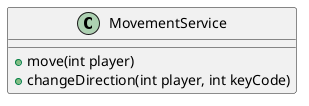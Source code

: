 @startuml

class MovementService {
    + move(int player)
    + changeDirection(int player, int keyCode)
}

@enduml
